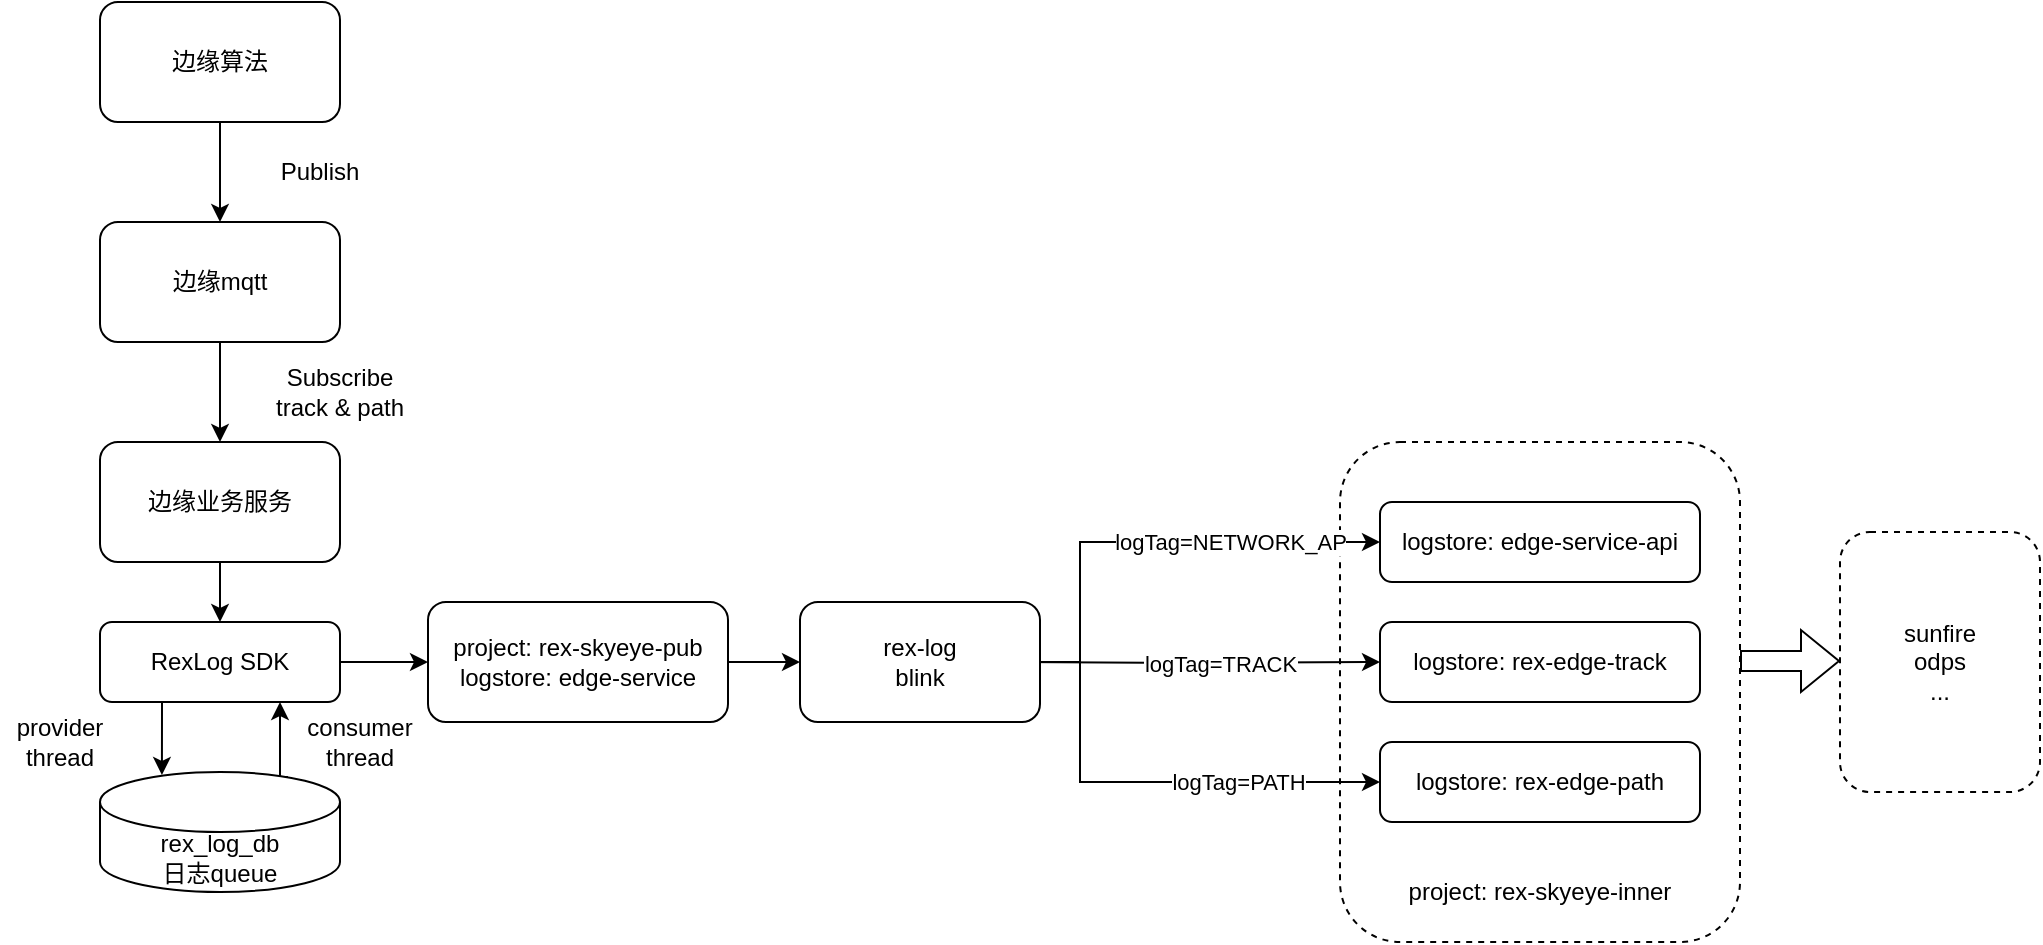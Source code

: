 <mxfile version="20.0.4" type="github">
  <diagram id="VwvJZKRiyHA4dT9fvT3-" name="Page-1">
    <mxGraphModel dx="1234" dy="826" grid="0" gridSize="10" guides="1" tooltips="1" connect="1" arrows="1" fold="1" page="1" pageScale="1" pageWidth="1169" pageHeight="1654" math="0" shadow="0">
      <root>
        <mxCell id="0" />
        <mxCell id="1" parent="0" />
        <mxCell id="maCfC5i0q_QA7g9tsCM1-25" value="" style="rounded=1;whiteSpace=wrap;html=1;dashed=1;" vertex="1" parent="1">
          <mxGeometry x="740" y="330" width="200" height="250" as="geometry" />
        </mxCell>
        <mxCell id="maCfC5i0q_QA7g9tsCM1-9" value="" style="edgeStyle=orthogonalEdgeStyle;rounded=0;orthogonalLoop=1;jettySize=auto;html=1;" edge="1" parent="1" source="maCfC5i0q_QA7g9tsCM1-1" target="maCfC5i0q_QA7g9tsCM1-2">
          <mxGeometry relative="1" as="geometry" />
        </mxCell>
        <mxCell id="maCfC5i0q_QA7g9tsCM1-1" value="边缘mqtt" style="rounded=1;whiteSpace=wrap;html=1;" vertex="1" parent="1">
          <mxGeometry x="120" y="220" width="120" height="60" as="geometry" />
        </mxCell>
        <mxCell id="maCfC5i0q_QA7g9tsCM1-15" value="" style="edgeStyle=orthogonalEdgeStyle;rounded=0;orthogonalLoop=1;jettySize=auto;html=1;" edge="1" parent="1" source="maCfC5i0q_QA7g9tsCM1-2" target="maCfC5i0q_QA7g9tsCM1-14">
          <mxGeometry relative="1" as="geometry" />
        </mxCell>
        <mxCell id="maCfC5i0q_QA7g9tsCM1-2" value="边缘业务服务" style="rounded=1;whiteSpace=wrap;html=1;" vertex="1" parent="1">
          <mxGeometry x="120" y="330" width="120" height="60" as="geometry" />
        </mxCell>
        <mxCell id="maCfC5i0q_QA7g9tsCM1-8" value="" style="edgeStyle=orthogonalEdgeStyle;rounded=0;orthogonalLoop=1;jettySize=auto;html=1;" edge="1" parent="1" source="maCfC5i0q_QA7g9tsCM1-5" target="maCfC5i0q_QA7g9tsCM1-1">
          <mxGeometry relative="1" as="geometry" />
        </mxCell>
        <mxCell id="maCfC5i0q_QA7g9tsCM1-5" value="边缘算法" style="rounded=1;whiteSpace=wrap;html=1;" vertex="1" parent="1">
          <mxGeometry x="120" y="110" width="120" height="60" as="geometry" />
        </mxCell>
        <mxCell id="maCfC5i0q_QA7g9tsCM1-10" value="Publish" style="text;html=1;strokeColor=none;fillColor=none;align=center;verticalAlign=middle;whiteSpace=wrap;rounded=0;" vertex="1" parent="1">
          <mxGeometry x="200" y="180" width="60" height="30" as="geometry" />
        </mxCell>
        <mxCell id="maCfC5i0q_QA7g9tsCM1-11" value="Subscribe track &amp;amp; path" style="text;html=1;strokeColor=none;fillColor=none;align=center;verticalAlign=middle;whiteSpace=wrap;rounded=0;" vertex="1" parent="1">
          <mxGeometry x="200" y="290" width="80" height="30" as="geometry" />
        </mxCell>
        <mxCell id="maCfC5i0q_QA7g9tsCM1-17" style="edgeStyle=orthogonalEdgeStyle;rounded=0;orthogonalLoop=1;jettySize=auto;html=1;exitX=0.783;exitY=0.042;exitDx=0;exitDy=0;exitPerimeter=0;entryX=0.75;entryY=1;entryDx=0;entryDy=0;" edge="1" parent="1" source="maCfC5i0q_QA7g9tsCM1-12" target="maCfC5i0q_QA7g9tsCM1-14">
          <mxGeometry relative="1" as="geometry" />
        </mxCell>
        <mxCell id="maCfC5i0q_QA7g9tsCM1-12" value="rex_log_db&lt;br&gt;日志queue" style="shape=cylinder3;whiteSpace=wrap;html=1;boundedLbl=1;backgroundOutline=1;size=15;" vertex="1" parent="1">
          <mxGeometry x="120" y="495" width="120" height="60" as="geometry" />
        </mxCell>
        <mxCell id="maCfC5i0q_QA7g9tsCM1-16" style="edgeStyle=orthogonalEdgeStyle;rounded=0;orthogonalLoop=1;jettySize=auto;html=1;exitX=0.25;exitY=1;exitDx=0;exitDy=0;entryX=0.258;entryY=0.025;entryDx=0;entryDy=0;entryPerimeter=0;" edge="1" parent="1" source="maCfC5i0q_QA7g9tsCM1-14" target="maCfC5i0q_QA7g9tsCM1-12">
          <mxGeometry relative="1" as="geometry" />
        </mxCell>
        <mxCell id="maCfC5i0q_QA7g9tsCM1-22" value="" style="edgeStyle=orthogonalEdgeStyle;rounded=0;orthogonalLoop=1;jettySize=auto;html=1;" edge="1" parent="1" source="maCfC5i0q_QA7g9tsCM1-14" target="maCfC5i0q_QA7g9tsCM1-21">
          <mxGeometry relative="1" as="geometry" />
        </mxCell>
        <mxCell id="maCfC5i0q_QA7g9tsCM1-14" value="RexLog SDK" style="rounded=1;whiteSpace=wrap;html=1;" vertex="1" parent="1">
          <mxGeometry x="120" y="420" width="120" height="40" as="geometry" />
        </mxCell>
        <mxCell id="maCfC5i0q_QA7g9tsCM1-18" value="provider&lt;br&gt;thread" style="text;html=1;strokeColor=none;fillColor=none;align=center;verticalAlign=middle;whiteSpace=wrap;rounded=0;" vertex="1" parent="1">
          <mxGeometry x="70" y="465" width="60" height="30" as="geometry" />
        </mxCell>
        <mxCell id="maCfC5i0q_QA7g9tsCM1-20" value="consumer&lt;br&gt;thread" style="text;html=1;strokeColor=none;fillColor=none;align=center;verticalAlign=middle;whiteSpace=wrap;rounded=0;" vertex="1" parent="1">
          <mxGeometry x="220" y="465" width="60" height="30" as="geometry" />
        </mxCell>
        <mxCell id="maCfC5i0q_QA7g9tsCM1-24" value="" style="edgeStyle=orthogonalEdgeStyle;rounded=0;orthogonalLoop=1;jettySize=auto;html=1;" edge="1" parent="1" source="maCfC5i0q_QA7g9tsCM1-21" target="maCfC5i0q_QA7g9tsCM1-23">
          <mxGeometry relative="1" as="geometry" />
        </mxCell>
        <mxCell id="maCfC5i0q_QA7g9tsCM1-21" value="project: rex-skyeye-pub&lt;br&gt;logstore: edge-service" style="rounded=1;whiteSpace=wrap;html=1;" vertex="1" parent="1">
          <mxGeometry x="284" y="410" width="150" height="60" as="geometry" />
        </mxCell>
        <mxCell id="maCfC5i0q_QA7g9tsCM1-32" style="edgeStyle=orthogonalEdgeStyle;rounded=0;orthogonalLoop=1;jettySize=auto;html=1;entryX=0;entryY=0.5;entryDx=0;entryDy=0;" edge="1" parent="1" target="maCfC5i0q_QA7g9tsCM1-29">
          <mxGeometry relative="1" as="geometry">
            <mxPoint x="570" y="440" as="sourcePoint" />
          </mxGeometry>
        </mxCell>
        <mxCell id="maCfC5i0q_QA7g9tsCM1-38" value="logTag=TRACK" style="edgeLabel;html=1;align=center;verticalAlign=middle;resizable=0;points=[];" vertex="1" connectable="0" parent="maCfC5i0q_QA7g9tsCM1-32">
          <mxGeometry x="-0.242" y="-1" relative="1" as="geometry">
            <mxPoint x="38" y="-1" as="offset" />
          </mxGeometry>
        </mxCell>
        <mxCell id="maCfC5i0q_QA7g9tsCM1-23" value="rex-log&lt;br&gt;blink" style="rounded=1;whiteSpace=wrap;html=1;" vertex="1" parent="1">
          <mxGeometry x="470" y="410" width="120" height="60" as="geometry" />
        </mxCell>
        <mxCell id="maCfC5i0q_QA7g9tsCM1-27" value="project: rex-skyeye-inner" style="text;html=1;strokeColor=none;fillColor=none;align=center;verticalAlign=middle;whiteSpace=wrap;rounded=0;dashed=1;" vertex="1" parent="1">
          <mxGeometry x="770" y="540" width="140" height="30" as="geometry" />
        </mxCell>
        <mxCell id="maCfC5i0q_QA7g9tsCM1-28" value="logstore: edge-service-api" style="rounded=1;whiteSpace=wrap;html=1;" vertex="1" parent="1">
          <mxGeometry x="760" y="360" width="160" height="40" as="geometry" />
        </mxCell>
        <mxCell id="maCfC5i0q_QA7g9tsCM1-29" value="logstore: rex-edge-track" style="rounded=1;whiteSpace=wrap;html=1;" vertex="1" parent="1">
          <mxGeometry x="760" y="420" width="160" height="40" as="geometry" />
        </mxCell>
        <mxCell id="maCfC5i0q_QA7g9tsCM1-30" value="logstore: rex-edge-path" style="rounded=1;whiteSpace=wrap;html=1;" vertex="1" parent="1">
          <mxGeometry x="760" y="480" width="160" height="40" as="geometry" />
        </mxCell>
        <mxCell id="maCfC5i0q_QA7g9tsCM1-34" value="" style="endArrow=classic;html=1;rounded=0;entryX=0;entryY=0.5;entryDx=0;entryDy=0;endFill=1;edgeStyle=orthogonalEdgeStyle;" edge="1" parent="1" target="maCfC5i0q_QA7g9tsCM1-28">
          <mxGeometry width="50" height="50" relative="1" as="geometry">
            <mxPoint x="590" y="440" as="sourcePoint" />
            <mxPoint x="650" y="360" as="targetPoint" />
            <Array as="points">
              <mxPoint x="610" y="440" />
              <mxPoint x="610" y="380" />
            </Array>
          </mxGeometry>
        </mxCell>
        <mxCell id="maCfC5i0q_QA7g9tsCM1-37" value="logTag=NETWORK_AP" style="edgeLabel;html=1;align=center;verticalAlign=middle;resizable=0;points=[];" vertex="1" connectable="0" parent="maCfC5i0q_QA7g9tsCM1-34">
          <mxGeometry x="0.48" y="-3" relative="1" as="geometry">
            <mxPoint x="-15" y="-3" as="offset" />
          </mxGeometry>
        </mxCell>
        <mxCell id="maCfC5i0q_QA7g9tsCM1-35" value="" style="endArrow=classic;html=1;rounded=0;entryX=0;entryY=0.5;entryDx=0;entryDy=0;endFill=1;edgeStyle=orthogonalEdgeStyle;" edge="1" parent="1" target="maCfC5i0q_QA7g9tsCM1-30">
          <mxGeometry width="50" height="50" relative="1" as="geometry">
            <mxPoint x="590" y="440" as="sourcePoint" />
            <mxPoint x="650" y="360" as="targetPoint" />
            <Array as="points">
              <mxPoint x="610" y="440" />
              <mxPoint x="610" y="500" />
            </Array>
          </mxGeometry>
        </mxCell>
        <mxCell id="maCfC5i0q_QA7g9tsCM1-39" value="logTag=PATH" style="edgeLabel;html=1;align=center;verticalAlign=middle;resizable=0;points=[];" vertex="1" connectable="0" parent="maCfC5i0q_QA7g9tsCM1-35">
          <mxGeometry x="0.16" y="-3" relative="1" as="geometry">
            <mxPoint x="25" y="-3" as="offset" />
          </mxGeometry>
        </mxCell>
        <mxCell id="maCfC5i0q_QA7g9tsCM1-40" value="sunfire&lt;br&gt;odps&lt;br&gt;..." style="rounded=1;whiteSpace=wrap;html=1;dashed=1;" vertex="1" parent="1">
          <mxGeometry x="990" y="375" width="100" height="130" as="geometry" />
        </mxCell>
        <mxCell id="maCfC5i0q_QA7g9tsCM1-41" value="" style="shape=flexArrow;endArrow=classic;startArrow=none;html=1;rounded=0;startFill=0;" edge="1" parent="1">
          <mxGeometry width="100" height="100" relative="1" as="geometry">
            <mxPoint x="940" y="439.5" as="sourcePoint" />
            <mxPoint x="990" y="439.5" as="targetPoint" />
          </mxGeometry>
        </mxCell>
      </root>
    </mxGraphModel>
  </diagram>
</mxfile>
